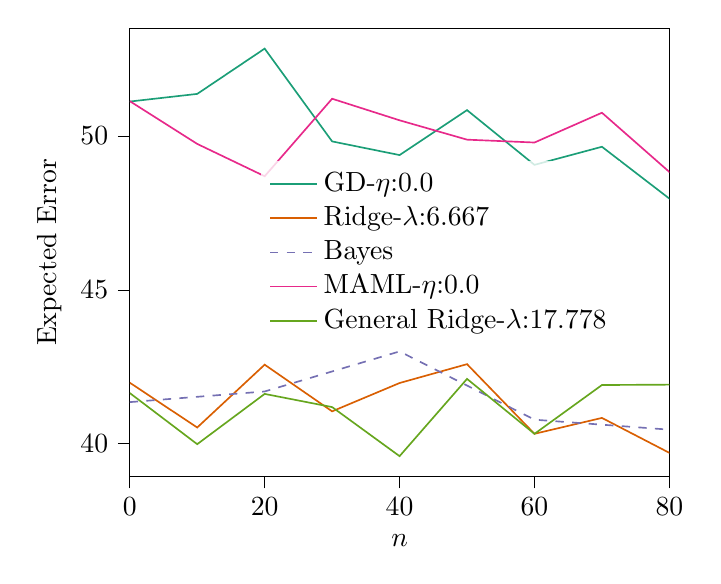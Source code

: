 % This file was created with tikzplotlib v0.10.1.
\begin{tikzpicture}

\definecolor{chocolate217952}{RGB}{217,95,2}
\definecolor{darkcyan27158119}{RGB}{27,158,119}
\definecolor{darkgray176}{RGB}{176,176,176}
\definecolor{deeppink23141138}{RGB}{231,41,138}
\definecolor{lightslategray117112179}{RGB}{117,112,179}
\definecolor{olivedrab10216630}{RGB}{102,166,30}

\begin{axis}[
legend cell align={left},
legend style={fill opacity=0.8, draw opacity=1, text opacity=1, at={(0.91,0.5)}, anchor=east, draw=none},
tick align=outside,
tick pos=left,
x grid style={darkgray176},
xlabel={\(\displaystyle n\)},
xmin=0, xmax=80,
xtick style={color=black},
y grid style={darkgray176},
ylabel={Expected Error},
ymin=38.931, ymax=53.503,
ytick style={color=black}
]
\addplot [semithick, darkcyan27158119]
table {%
0 51.12
10 51.368
20 52.84
30 49.824
40 49.38
50 50.841
60 49.062
70 49.65
80 47.964
90 49.397
};
\addlegendentry{GD-$\eta$:0.0}
\addplot [semithick, chocolate217952]
table {%
0 41.982
10 40.525
20 42.567
30 41.05
40 41.971
50 42.584
60 40.32
70 40.837
80 39.701
90 42.189
};
\addlegendentry{Ridge-$\lambda$:6.667}
\addplot [semithick, lightslategray117112179, dashed]
table {%
0 41.35
20 41.696
40 42.998
60 40.779
80 40.455
};
\addlegendentry{Bayes}
\addplot [semithick, deeppink23141138]
table {%
0 51.133
10 49.743
20 48.692
30 51.211
40 50.51
50 49.881
60 49.788
70 50.756
80 48.83
90 49.258
};
\addlegendentry{MAML-$\eta$:0.0}
\addplot [semithick, olivedrab10216630]
table {%
0 41.646
10 39.983
20 41.617
30 41.189
40 39.594
50 42.105
60 40.319
70 41.906
80 41.918
90 41.468
};
\addlegendentry{General Ridge-$\lambda$:17.778}
\end{axis}

\end{tikzpicture}
